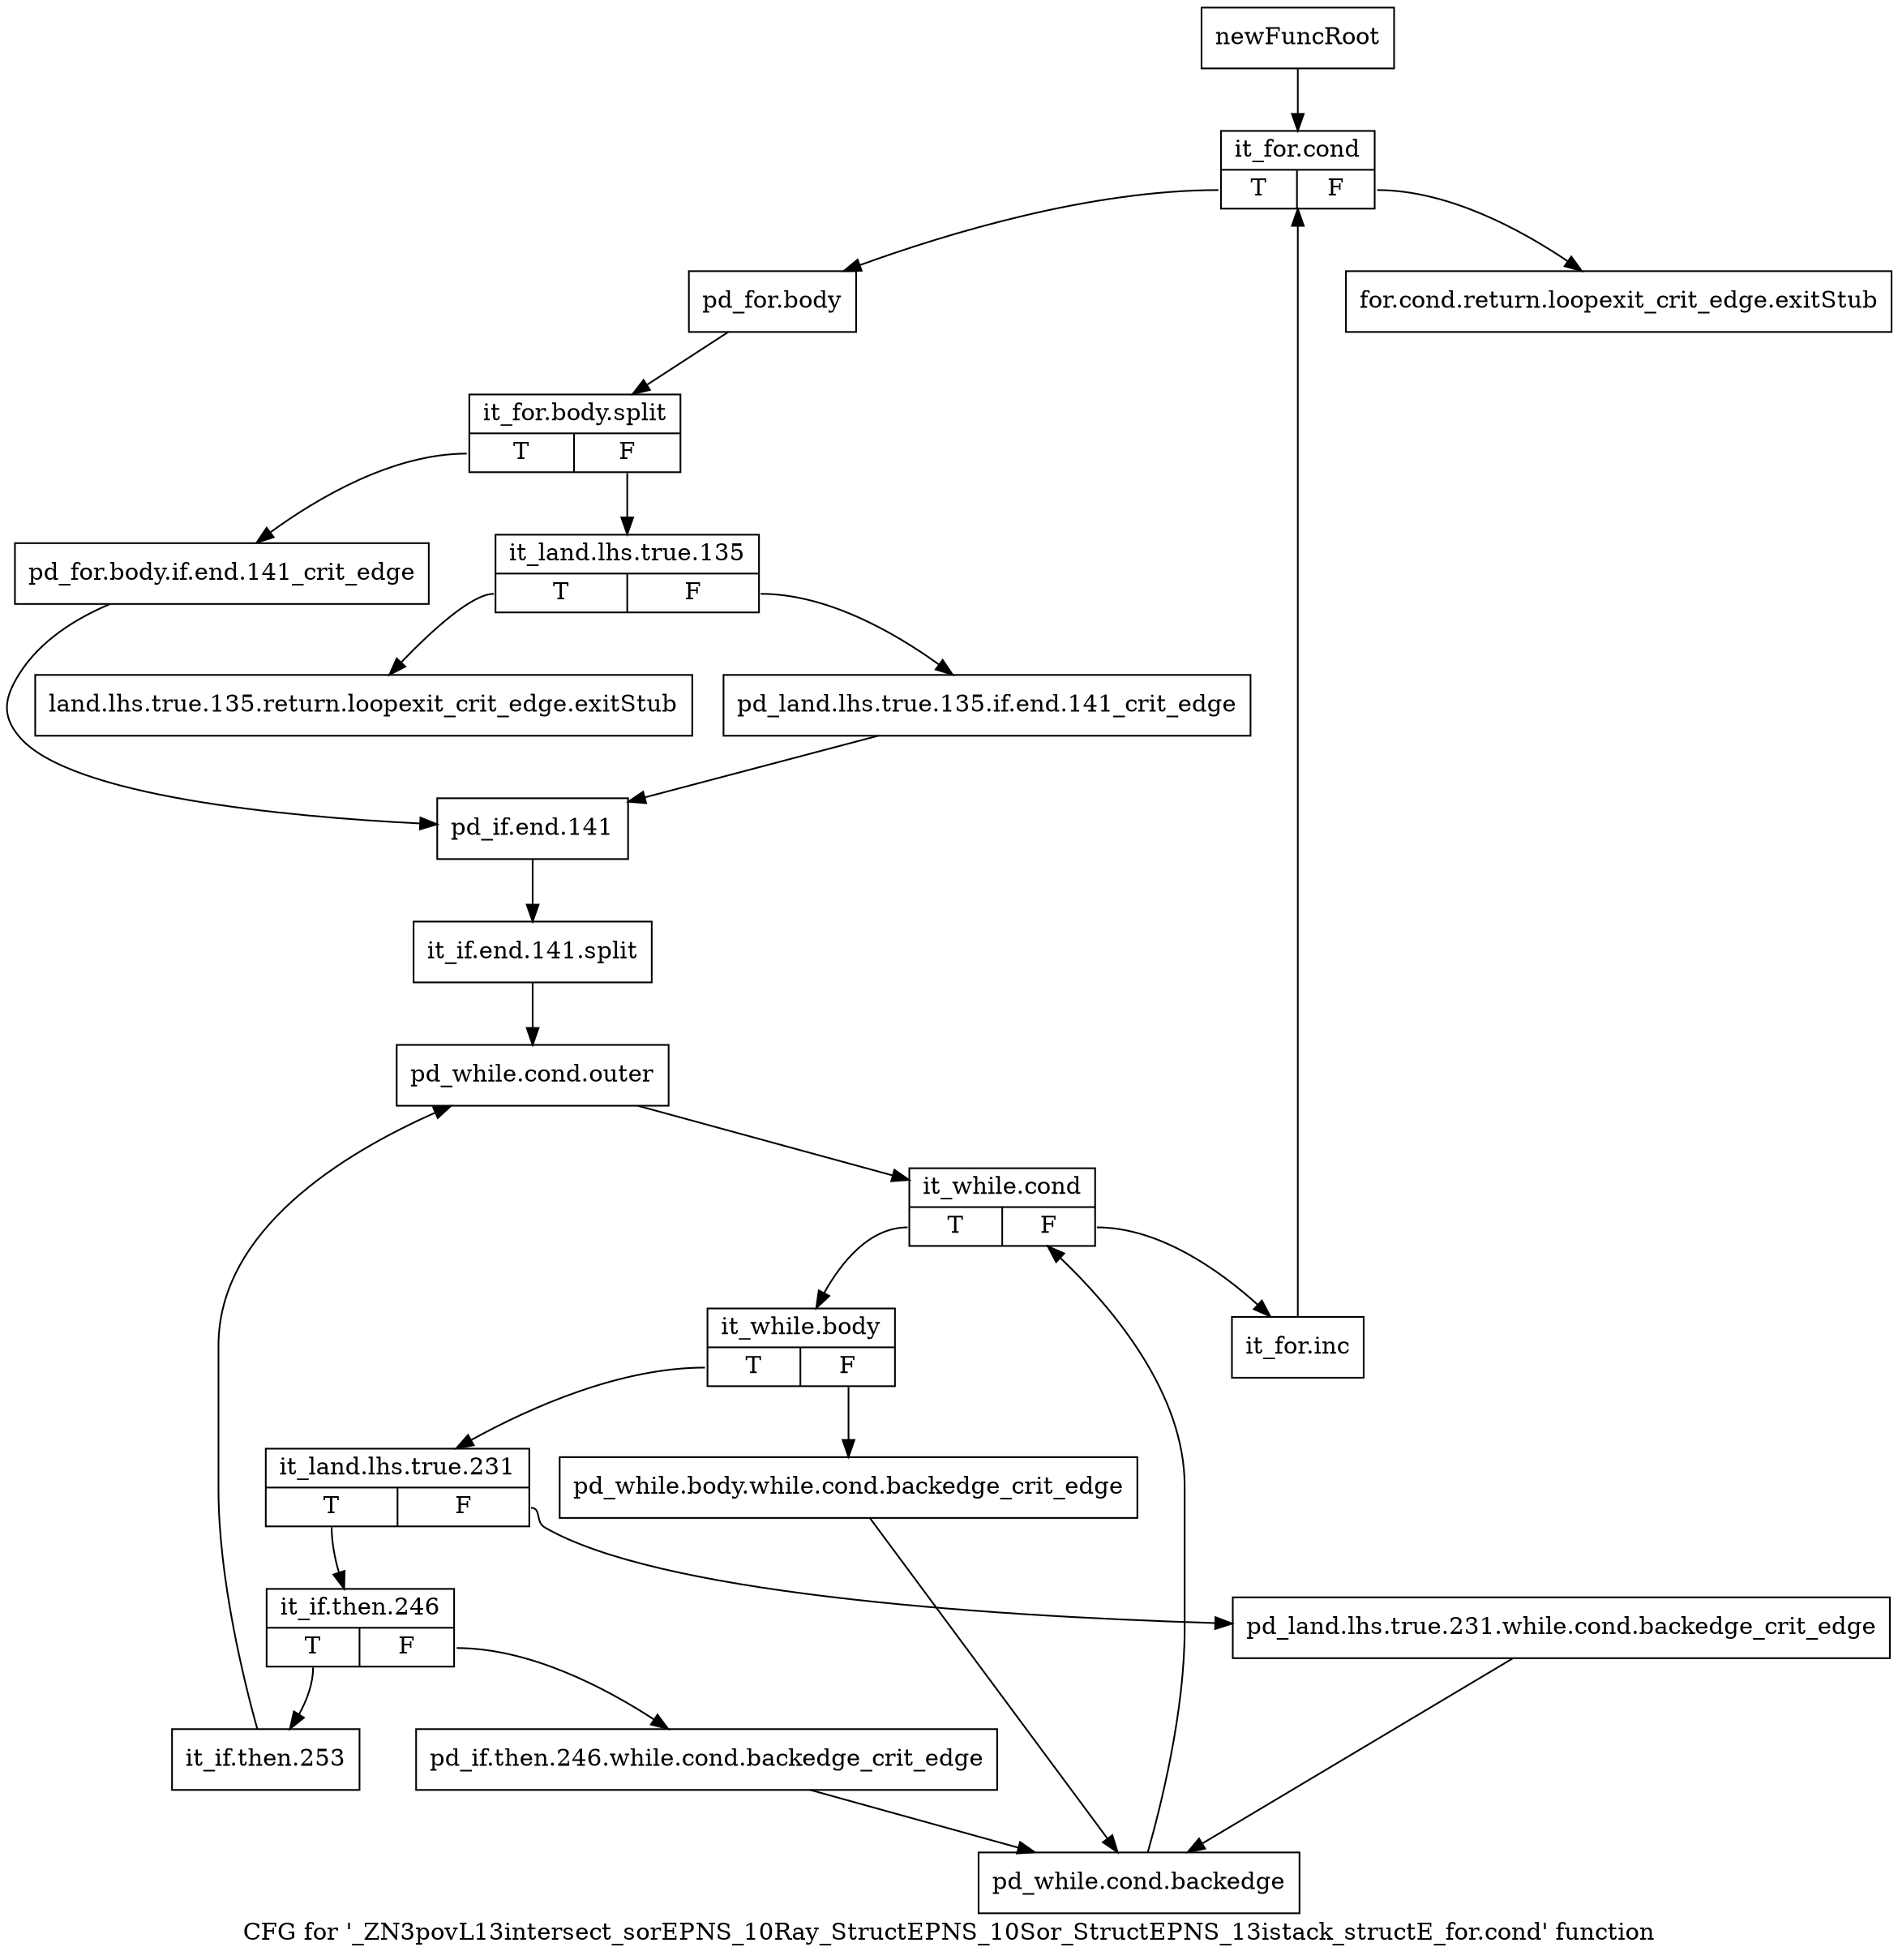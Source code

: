 digraph "CFG for '_ZN3povL13intersect_sorEPNS_10Ray_StructEPNS_10Sor_StructEPNS_13istack_structE_for.cond' function" {
	label="CFG for '_ZN3povL13intersect_sorEPNS_10Ray_StructEPNS_10Sor_StructEPNS_13istack_structE_for.cond' function";

	Node0x13c6f30 [shape=record,label="{newFuncRoot}"];
	Node0x13c6f30 -> Node0x2c0b340;
	Node0x2c0b2a0 [shape=record,label="{for.cond.return.loopexit_crit_edge.exitStub}"];
	Node0x2c0b2f0 [shape=record,label="{land.lhs.true.135.return.loopexit_crit_edge.exitStub}"];
	Node0x2c0b340 [shape=record,label="{it_for.cond|{<s0>T|<s1>F}}"];
	Node0x2c0b340:s0 -> Node0x2c0b390;
	Node0x2c0b340:s1 -> Node0x2c0b2a0;
	Node0x2c0b390 [shape=record,label="{pd_for.body}"];
	Node0x2c0b390 -> Node0x3925e10;
	Node0x3925e10 [shape=record,label="{it_for.body.split|{<s0>T|<s1>F}}"];
	Node0x3925e10:s0 -> Node0x2c0b480;
	Node0x3925e10:s1 -> Node0x2c0b3e0;
	Node0x2c0b3e0 [shape=record,label="{it_land.lhs.true.135|{<s0>T|<s1>F}}"];
	Node0x2c0b3e0:s0 -> Node0x2c0b2f0;
	Node0x2c0b3e0:s1 -> Node0x2c0b430;
	Node0x2c0b430 [shape=record,label="{pd_land.lhs.true.135.if.end.141_crit_edge}"];
	Node0x2c0b430 -> Node0x2c0b4d0;
	Node0x2c0b480 [shape=record,label="{pd_for.body.if.end.141_crit_edge}"];
	Node0x2c0b480 -> Node0x2c0b4d0;
	Node0x2c0b4d0 [shape=record,label="{pd_if.end.141}"];
	Node0x2c0b4d0 -> Node0x3924f10;
	Node0x3924f10 [shape=record,label="{it_if.end.141.split}"];
	Node0x3924f10 -> Node0x2c0b520;
	Node0x2c0b520 [shape=record,label="{pd_while.cond.outer}"];
	Node0x2c0b520 -> Node0x2c0b570;
	Node0x2c0b570 [shape=record,label="{it_while.cond|{<s0>T|<s1>F}}"];
	Node0x2c0b570:s0 -> Node0x2c0b610;
	Node0x2c0b570:s1 -> Node0x2c0b5c0;
	Node0x2c0b5c0 [shape=record,label="{it_for.inc}"];
	Node0x2c0b5c0 -> Node0x2c0b340;
	Node0x2c0b610 [shape=record,label="{it_while.body|{<s0>T|<s1>F}}"];
	Node0x2c0b610:s0 -> Node0x2c0b6b0;
	Node0x2c0b610:s1 -> Node0x2c0b660;
	Node0x2c0b660 [shape=record,label="{pd_while.body.while.cond.backedge_crit_edge}"];
	Node0x2c0b660 -> Node0x2c0b7f0;
	Node0x2c0b6b0 [shape=record,label="{it_land.lhs.true.231|{<s0>T|<s1>F}}"];
	Node0x2c0b6b0:s0 -> Node0x2c0b750;
	Node0x2c0b6b0:s1 -> Node0x2c0b700;
	Node0x2c0b700 [shape=record,label="{pd_land.lhs.true.231.while.cond.backedge_crit_edge}"];
	Node0x2c0b700 -> Node0x2c0b7f0;
	Node0x2c0b750 [shape=record,label="{it_if.then.246|{<s0>T|<s1>F}}"];
	Node0x2c0b750:s0 -> Node0x2c0b840;
	Node0x2c0b750:s1 -> Node0x2c0b7a0;
	Node0x2c0b7a0 [shape=record,label="{pd_if.then.246.while.cond.backedge_crit_edge}"];
	Node0x2c0b7a0 -> Node0x2c0b7f0;
	Node0x2c0b7f0 [shape=record,label="{pd_while.cond.backedge}"];
	Node0x2c0b7f0 -> Node0x2c0b570;
	Node0x2c0b840 [shape=record,label="{it_if.then.253}"];
	Node0x2c0b840 -> Node0x2c0b520;
}
